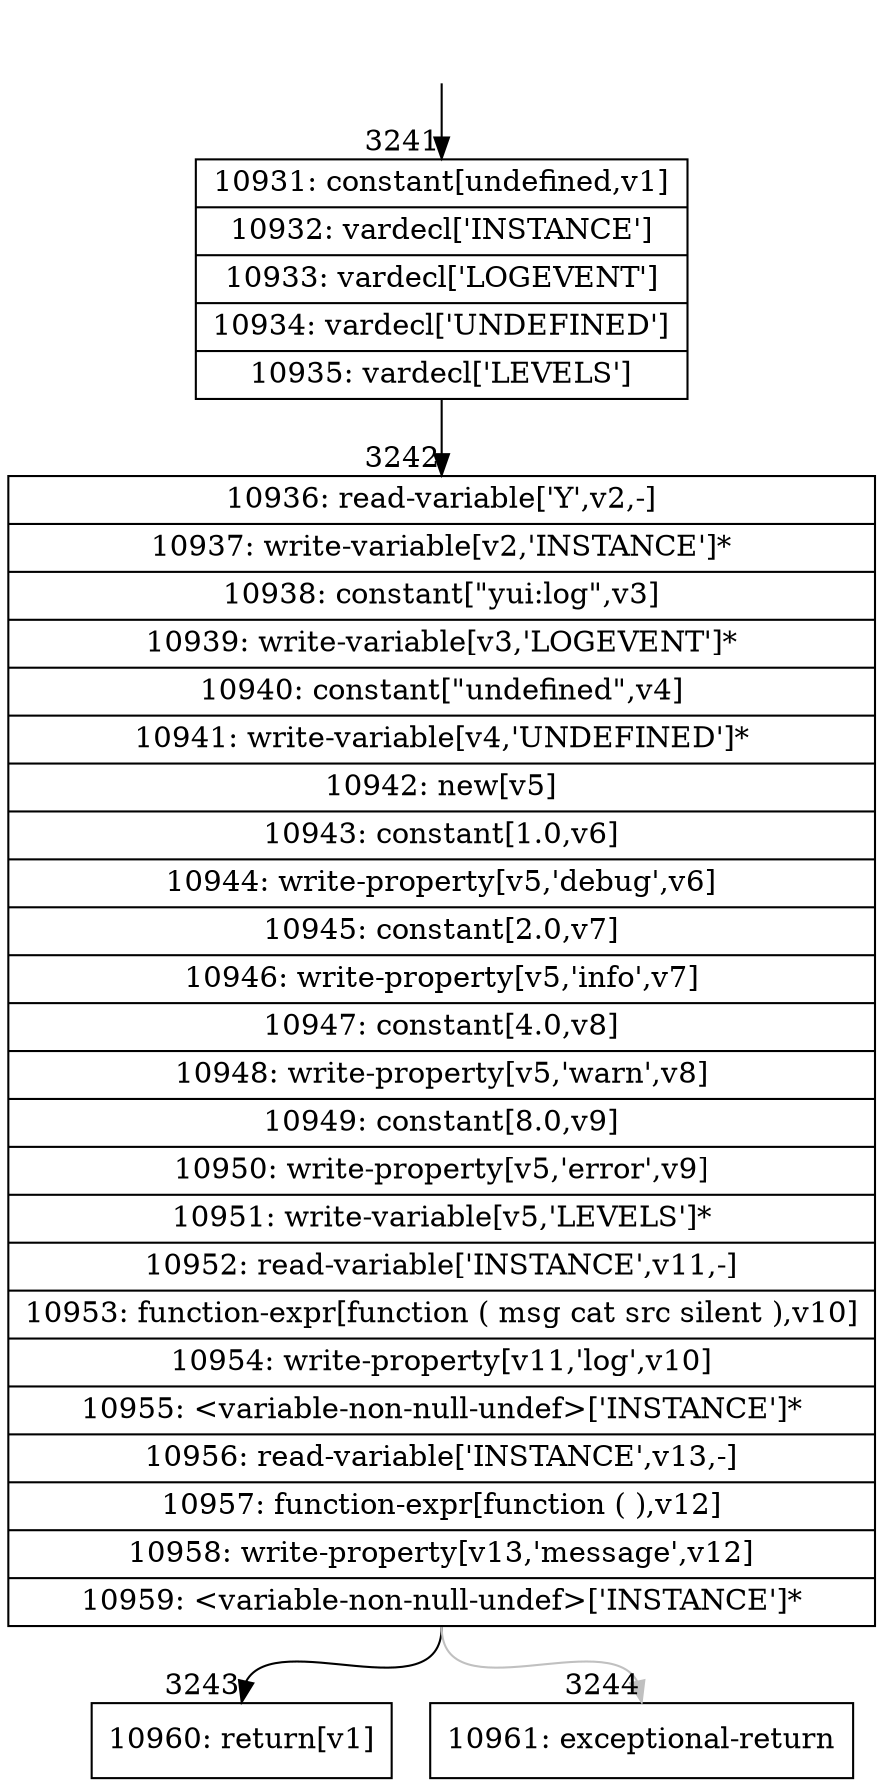 digraph {
rankdir="TD"
BB_entry167[shape=none,label=""];
BB_entry167 -> BB3241 [tailport=s, headport=n, headlabel="    3241"]
BB3241 [shape=record label="{10931: constant[undefined,v1]|10932: vardecl['INSTANCE']|10933: vardecl['LOGEVENT']|10934: vardecl['UNDEFINED']|10935: vardecl['LEVELS']}" ] 
BB3241 -> BB3242 [tailport=s, headport=n, headlabel="      3242"]
BB3242 [shape=record label="{10936: read-variable['Y',v2,-]|10937: write-variable[v2,'INSTANCE']*|10938: constant[\"yui:log\",v3]|10939: write-variable[v3,'LOGEVENT']*|10940: constant[\"undefined\",v4]|10941: write-variable[v4,'UNDEFINED']*|10942: new[v5]|10943: constant[1.0,v6]|10944: write-property[v5,'debug',v6]|10945: constant[2.0,v7]|10946: write-property[v5,'info',v7]|10947: constant[4.0,v8]|10948: write-property[v5,'warn',v8]|10949: constant[8.0,v9]|10950: write-property[v5,'error',v9]|10951: write-variable[v5,'LEVELS']*|10952: read-variable['INSTANCE',v11,-]|10953: function-expr[function ( msg cat src silent ),v10]|10954: write-property[v11,'log',v10]|10955: \<variable-non-null-undef\>['INSTANCE']*|10956: read-variable['INSTANCE',v13,-]|10957: function-expr[function ( ),v12]|10958: write-property[v13,'message',v12]|10959: \<variable-non-null-undef\>['INSTANCE']*}" ] 
BB3242 -> BB3243 [tailport=s, headport=n, headlabel="      3243"]
BB3242 -> BB3244 [tailport=s, headport=n, color=gray, headlabel="      3244"]
BB3243 [shape=record label="{10960: return[v1]}" ] 
BB3244 [shape=record label="{10961: exceptional-return}" ] 
//#$~ 5545
}
